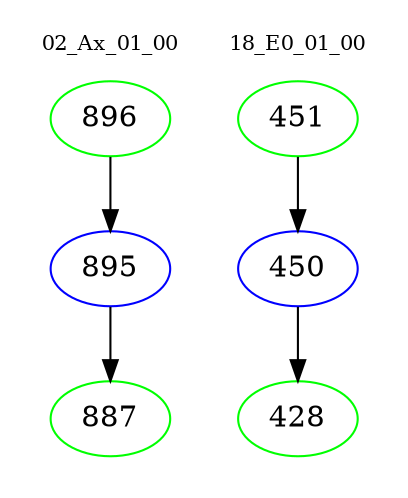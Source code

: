 digraph{
subgraph cluster_0 {
color = white
label = "02_Ax_01_00";
fontsize=10;
T0_896 [label="896", color="green"]
T0_896 -> T0_895 [color="black"]
T0_895 [label="895", color="blue"]
T0_895 -> T0_887 [color="black"]
T0_887 [label="887", color="green"]
}
subgraph cluster_1 {
color = white
label = "18_E0_01_00";
fontsize=10;
T1_451 [label="451", color="green"]
T1_451 -> T1_450 [color="black"]
T1_450 [label="450", color="blue"]
T1_450 -> T1_428 [color="black"]
T1_428 [label="428", color="green"]
}
}
